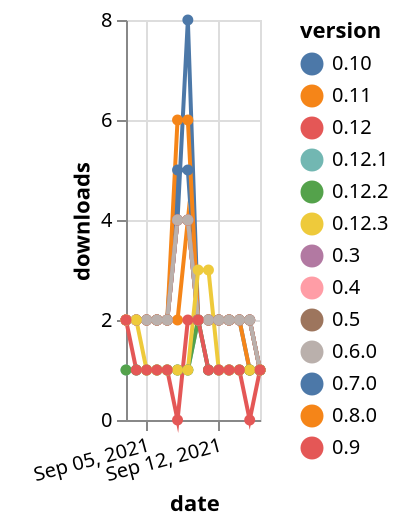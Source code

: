 {"$schema": "https://vega.github.io/schema/vega-lite/v5.json", "description": "A simple bar chart with embedded data.", "data": {"values": [{"date": "2021-09-03", "total": 3266, "delta": 2, "version": "0.3"}, {"date": "2021-09-04", "total": 3268, "delta": 2, "version": "0.3"}, {"date": "2021-09-05", "total": 3270, "delta": 2, "version": "0.3"}, {"date": "2021-09-06", "total": 3272, "delta": 2, "version": "0.3"}, {"date": "2021-09-07", "total": 3274, "delta": 2, "version": "0.3"}, {"date": "2021-09-08", "total": 3278, "delta": 4, "version": "0.3"}, {"date": "2021-09-09", "total": 3282, "delta": 4, "version": "0.3"}, {"date": "2021-09-10", "total": 3284, "delta": 2, "version": "0.3"}, {"date": "2021-09-11", "total": 3286, "delta": 2, "version": "0.3"}, {"date": "2021-09-12", "total": 3288, "delta": 2, "version": "0.3"}, {"date": "2021-09-13", "total": 3290, "delta": 2, "version": "0.3"}, {"date": "2021-09-14", "total": 3292, "delta": 2, "version": "0.3"}, {"date": "2021-09-15", "total": 3294, "delta": 2, "version": "0.3"}, {"date": "2021-09-16", "total": 3295, "delta": 1, "version": "0.3"}, {"date": "2021-09-03", "total": 2803, "delta": 2, "version": "0.10"}, {"date": "2021-09-04", "total": 2805, "delta": 2, "version": "0.10"}, {"date": "2021-09-05", "total": 2807, "delta": 2, "version": "0.10"}, {"date": "2021-09-06", "total": 2809, "delta": 2, "version": "0.10"}, {"date": "2021-09-07", "total": 2811, "delta": 2, "version": "0.10"}, {"date": "2021-09-08", "total": 2815, "delta": 4, "version": "0.10"}, {"date": "2021-09-09", "total": 2823, "delta": 8, "version": "0.10"}, {"date": "2021-09-10", "total": 2825, "delta": 2, "version": "0.10"}, {"date": "2021-09-11", "total": 2827, "delta": 2, "version": "0.10"}, {"date": "2021-09-12", "total": 2829, "delta": 2, "version": "0.10"}, {"date": "2021-09-13", "total": 2831, "delta": 2, "version": "0.10"}, {"date": "2021-09-14", "total": 2833, "delta": 2, "version": "0.10"}, {"date": "2021-09-15", "total": 2834, "delta": 1, "version": "0.10"}, {"date": "2021-09-16", "total": 2835, "delta": 1, "version": "0.10"}, {"date": "2021-09-03", "total": 2513, "delta": 2, "version": "0.9"}, {"date": "2021-09-04", "total": 2515, "delta": 2, "version": "0.9"}, {"date": "2021-09-05", "total": 2517, "delta": 2, "version": "0.9"}, {"date": "2021-09-06", "total": 2519, "delta": 2, "version": "0.9"}, {"date": "2021-09-07", "total": 2521, "delta": 2, "version": "0.9"}, {"date": "2021-09-08", "total": 2525, "delta": 4, "version": "0.9"}, {"date": "2021-09-09", "total": 2529, "delta": 4, "version": "0.9"}, {"date": "2021-09-10", "total": 2531, "delta": 2, "version": "0.9"}, {"date": "2021-09-11", "total": 2533, "delta": 2, "version": "0.9"}, {"date": "2021-09-12", "total": 2535, "delta": 2, "version": "0.9"}, {"date": "2021-09-13", "total": 2537, "delta": 2, "version": "0.9"}, {"date": "2021-09-14", "total": 2539, "delta": 2, "version": "0.9"}, {"date": "2021-09-15", "total": 2541, "delta": 2, "version": "0.9"}, {"date": "2021-09-16", "total": 2542, "delta": 1, "version": "0.9"}, {"date": "2021-09-03", "total": 3439, "delta": 2, "version": "0.7.0"}, {"date": "2021-09-04", "total": 3441, "delta": 2, "version": "0.7.0"}, {"date": "2021-09-05", "total": 3443, "delta": 2, "version": "0.7.0"}, {"date": "2021-09-06", "total": 3445, "delta": 2, "version": "0.7.0"}, {"date": "2021-09-07", "total": 3447, "delta": 2, "version": "0.7.0"}, {"date": "2021-09-08", "total": 3452, "delta": 5, "version": "0.7.0"}, {"date": "2021-09-09", "total": 3457, "delta": 5, "version": "0.7.0"}, {"date": "2021-09-10", "total": 3459, "delta": 2, "version": "0.7.0"}, {"date": "2021-09-11", "total": 3461, "delta": 2, "version": "0.7.0"}, {"date": "2021-09-12", "total": 3463, "delta": 2, "version": "0.7.0"}, {"date": "2021-09-13", "total": 3465, "delta": 2, "version": "0.7.0"}, {"date": "2021-09-14", "total": 3467, "delta": 2, "version": "0.7.0"}, {"date": "2021-09-15", "total": 3469, "delta": 2, "version": "0.7.0"}, {"date": "2021-09-16", "total": 3470, "delta": 1, "version": "0.7.0"}, {"date": "2021-09-03", "total": 160, "delta": 1, "version": "0.12.1"}, {"date": "2021-09-04", "total": 161, "delta": 1, "version": "0.12.1"}, {"date": "2021-09-05", "total": 162, "delta": 1, "version": "0.12.1"}, {"date": "2021-09-06", "total": 163, "delta": 1, "version": "0.12.1"}, {"date": "2021-09-07", "total": 164, "delta": 1, "version": "0.12.1"}, {"date": "2021-09-08", "total": 165, "delta": 1, "version": "0.12.1"}, {"date": "2021-09-09", "total": 166, "delta": 1, "version": "0.12.1"}, {"date": "2021-09-10", "total": 168, "delta": 2, "version": "0.12.1"}, {"date": "2021-09-11", "total": 169, "delta": 1, "version": "0.12.1"}, {"date": "2021-09-12", "total": 170, "delta": 1, "version": "0.12.1"}, {"date": "2021-09-13", "total": 171, "delta": 1, "version": "0.12.1"}, {"date": "2021-09-14", "total": 172, "delta": 1, "version": "0.12.1"}, {"date": "2021-09-15", "total": 173, "delta": 1, "version": "0.12.1"}, {"date": "2021-09-16", "total": 174, "delta": 1, "version": "0.12.1"}, {"date": "2021-09-03", "total": 2235, "delta": 2, "version": "0.11"}, {"date": "2021-09-04", "total": 2237, "delta": 2, "version": "0.11"}, {"date": "2021-09-05", "total": 2239, "delta": 2, "version": "0.11"}, {"date": "2021-09-06", "total": 2241, "delta": 2, "version": "0.11"}, {"date": "2021-09-07", "total": 2243, "delta": 2, "version": "0.11"}, {"date": "2021-09-08", "total": 2245, "delta": 2, "version": "0.11"}, {"date": "2021-09-09", "total": 2249, "delta": 4, "version": "0.11"}, {"date": "2021-09-10", "total": 2251, "delta": 2, "version": "0.11"}, {"date": "2021-09-11", "total": 2253, "delta": 2, "version": "0.11"}, {"date": "2021-09-12", "total": 2255, "delta": 2, "version": "0.11"}, {"date": "2021-09-13", "total": 2257, "delta": 2, "version": "0.11"}, {"date": "2021-09-14", "total": 2259, "delta": 2, "version": "0.11"}, {"date": "2021-09-15", "total": 2260, "delta": 1, "version": "0.11"}, {"date": "2021-09-16", "total": 2261, "delta": 1, "version": "0.11"}, {"date": "2021-09-03", "total": 4002, "delta": 2, "version": "0.8.0"}, {"date": "2021-09-04", "total": 4004, "delta": 2, "version": "0.8.0"}, {"date": "2021-09-05", "total": 4006, "delta": 2, "version": "0.8.0"}, {"date": "2021-09-06", "total": 4008, "delta": 2, "version": "0.8.0"}, {"date": "2021-09-07", "total": 4010, "delta": 2, "version": "0.8.0"}, {"date": "2021-09-08", "total": 4016, "delta": 6, "version": "0.8.0"}, {"date": "2021-09-09", "total": 4022, "delta": 6, "version": "0.8.0"}, {"date": "2021-09-10", "total": 4024, "delta": 2, "version": "0.8.0"}, {"date": "2021-09-11", "total": 4026, "delta": 2, "version": "0.8.0"}, {"date": "2021-09-12", "total": 4028, "delta": 2, "version": "0.8.0"}, {"date": "2021-09-13", "total": 4030, "delta": 2, "version": "0.8.0"}, {"date": "2021-09-14", "total": 4032, "delta": 2, "version": "0.8.0"}, {"date": "2021-09-15", "total": 4034, "delta": 2, "version": "0.8.0"}, {"date": "2021-09-16", "total": 4035, "delta": 1, "version": "0.8.0"}, {"date": "2021-09-03", "total": 3279, "delta": 2, "version": "0.4"}, {"date": "2021-09-04", "total": 3281, "delta": 2, "version": "0.4"}, {"date": "2021-09-05", "total": 3283, "delta": 2, "version": "0.4"}, {"date": "2021-09-06", "total": 3285, "delta": 2, "version": "0.4"}, {"date": "2021-09-07", "total": 3287, "delta": 2, "version": "0.4"}, {"date": "2021-09-08", "total": 3291, "delta": 4, "version": "0.4"}, {"date": "2021-09-09", "total": 3295, "delta": 4, "version": "0.4"}, {"date": "2021-09-10", "total": 3297, "delta": 2, "version": "0.4"}, {"date": "2021-09-11", "total": 3299, "delta": 2, "version": "0.4"}, {"date": "2021-09-12", "total": 3301, "delta": 2, "version": "0.4"}, {"date": "2021-09-13", "total": 3303, "delta": 2, "version": "0.4"}, {"date": "2021-09-14", "total": 3305, "delta": 2, "version": "0.4"}, {"date": "2021-09-15", "total": 3307, "delta": 2, "version": "0.4"}, {"date": "2021-09-16", "total": 3308, "delta": 1, "version": "0.4"}, {"date": "2021-09-03", "total": 3271, "delta": 2, "version": "0.5"}, {"date": "2021-09-04", "total": 3273, "delta": 2, "version": "0.5"}, {"date": "2021-09-05", "total": 3275, "delta": 2, "version": "0.5"}, {"date": "2021-09-06", "total": 3277, "delta": 2, "version": "0.5"}, {"date": "2021-09-07", "total": 3279, "delta": 2, "version": "0.5"}, {"date": "2021-09-08", "total": 3283, "delta": 4, "version": "0.5"}, {"date": "2021-09-09", "total": 3287, "delta": 4, "version": "0.5"}, {"date": "2021-09-10", "total": 3289, "delta": 2, "version": "0.5"}, {"date": "2021-09-11", "total": 3291, "delta": 2, "version": "0.5"}, {"date": "2021-09-12", "total": 3293, "delta": 2, "version": "0.5"}, {"date": "2021-09-13", "total": 3295, "delta": 2, "version": "0.5"}, {"date": "2021-09-14", "total": 3297, "delta": 2, "version": "0.5"}, {"date": "2021-09-15", "total": 3299, "delta": 2, "version": "0.5"}, {"date": "2021-09-16", "total": 3300, "delta": 1, "version": "0.5"}, {"date": "2021-09-03", "total": 158, "delta": 1, "version": "0.12.2"}, {"date": "2021-09-04", "total": 159, "delta": 1, "version": "0.12.2"}, {"date": "2021-09-05", "total": 160, "delta": 1, "version": "0.12.2"}, {"date": "2021-09-06", "total": 161, "delta": 1, "version": "0.12.2"}, {"date": "2021-09-07", "total": 162, "delta": 1, "version": "0.12.2"}, {"date": "2021-09-08", "total": 163, "delta": 1, "version": "0.12.2"}, {"date": "2021-09-09", "total": 164, "delta": 1, "version": "0.12.2"}, {"date": "2021-09-10", "total": 166, "delta": 2, "version": "0.12.2"}, {"date": "2021-09-11", "total": 167, "delta": 1, "version": "0.12.2"}, {"date": "2021-09-12", "total": 168, "delta": 1, "version": "0.12.2"}, {"date": "2021-09-13", "total": 169, "delta": 1, "version": "0.12.2"}, {"date": "2021-09-14", "total": 170, "delta": 1, "version": "0.12.2"}, {"date": "2021-09-15", "total": 171, "delta": 1, "version": "0.12.2"}, {"date": "2021-09-16", "total": 172, "delta": 1, "version": "0.12.2"}, {"date": "2021-09-03", "total": 3004, "delta": 2, "version": "0.6.0"}, {"date": "2021-09-04", "total": 3006, "delta": 2, "version": "0.6.0"}, {"date": "2021-09-05", "total": 3008, "delta": 2, "version": "0.6.0"}, {"date": "2021-09-06", "total": 3010, "delta": 2, "version": "0.6.0"}, {"date": "2021-09-07", "total": 3012, "delta": 2, "version": "0.6.0"}, {"date": "2021-09-08", "total": 3016, "delta": 4, "version": "0.6.0"}, {"date": "2021-09-09", "total": 3020, "delta": 4, "version": "0.6.0"}, {"date": "2021-09-10", "total": 3022, "delta": 2, "version": "0.6.0"}, {"date": "2021-09-11", "total": 3024, "delta": 2, "version": "0.6.0"}, {"date": "2021-09-12", "total": 3026, "delta": 2, "version": "0.6.0"}, {"date": "2021-09-13", "total": 3028, "delta": 2, "version": "0.6.0"}, {"date": "2021-09-14", "total": 3030, "delta": 2, "version": "0.6.0"}, {"date": "2021-09-15", "total": 3032, "delta": 2, "version": "0.6.0"}, {"date": "2021-09-16", "total": 3033, "delta": 1, "version": "0.6.0"}, {"date": "2021-09-03", "total": 253, "delta": 2, "version": "0.12.3"}, {"date": "2021-09-04", "total": 255, "delta": 2, "version": "0.12.3"}, {"date": "2021-09-05", "total": 256, "delta": 1, "version": "0.12.3"}, {"date": "2021-09-06", "total": 257, "delta": 1, "version": "0.12.3"}, {"date": "2021-09-07", "total": 258, "delta": 1, "version": "0.12.3"}, {"date": "2021-09-08", "total": 259, "delta": 1, "version": "0.12.3"}, {"date": "2021-09-09", "total": 260, "delta": 1, "version": "0.12.3"}, {"date": "2021-09-10", "total": 263, "delta": 3, "version": "0.12.3"}, {"date": "2021-09-11", "total": 266, "delta": 3, "version": "0.12.3"}, {"date": "2021-09-12", "total": 267, "delta": 1, "version": "0.12.3"}, {"date": "2021-09-13", "total": 268, "delta": 1, "version": "0.12.3"}, {"date": "2021-09-14", "total": 269, "delta": 1, "version": "0.12.3"}, {"date": "2021-09-15", "total": 270, "delta": 1, "version": "0.12.3"}, {"date": "2021-09-16", "total": 271, "delta": 1, "version": "0.12.3"}, {"date": "2021-09-03", "total": 168, "delta": 2, "version": "0.12"}, {"date": "2021-09-04", "total": 169, "delta": 1, "version": "0.12"}, {"date": "2021-09-05", "total": 170, "delta": 1, "version": "0.12"}, {"date": "2021-09-06", "total": 171, "delta": 1, "version": "0.12"}, {"date": "2021-09-07", "total": 172, "delta": 1, "version": "0.12"}, {"date": "2021-09-08", "total": 172, "delta": 0, "version": "0.12"}, {"date": "2021-09-09", "total": 174, "delta": 2, "version": "0.12"}, {"date": "2021-09-10", "total": 176, "delta": 2, "version": "0.12"}, {"date": "2021-09-11", "total": 177, "delta": 1, "version": "0.12"}, {"date": "2021-09-12", "total": 178, "delta": 1, "version": "0.12"}, {"date": "2021-09-13", "total": 179, "delta": 1, "version": "0.12"}, {"date": "2021-09-14", "total": 180, "delta": 1, "version": "0.12"}, {"date": "2021-09-15", "total": 180, "delta": 0, "version": "0.12"}, {"date": "2021-09-16", "total": 181, "delta": 1, "version": "0.12"}]}, "width": "container", "mark": {"type": "line", "point": {"filled": true}}, "encoding": {"x": {"field": "date", "type": "temporal", "timeUnit": "yearmonthdate", "title": "date", "axis": {"labelAngle": -15}}, "y": {"field": "delta", "type": "quantitative", "title": "downloads"}, "color": {"field": "version", "type": "nominal"}, "tooltip": {"field": "delta"}}}